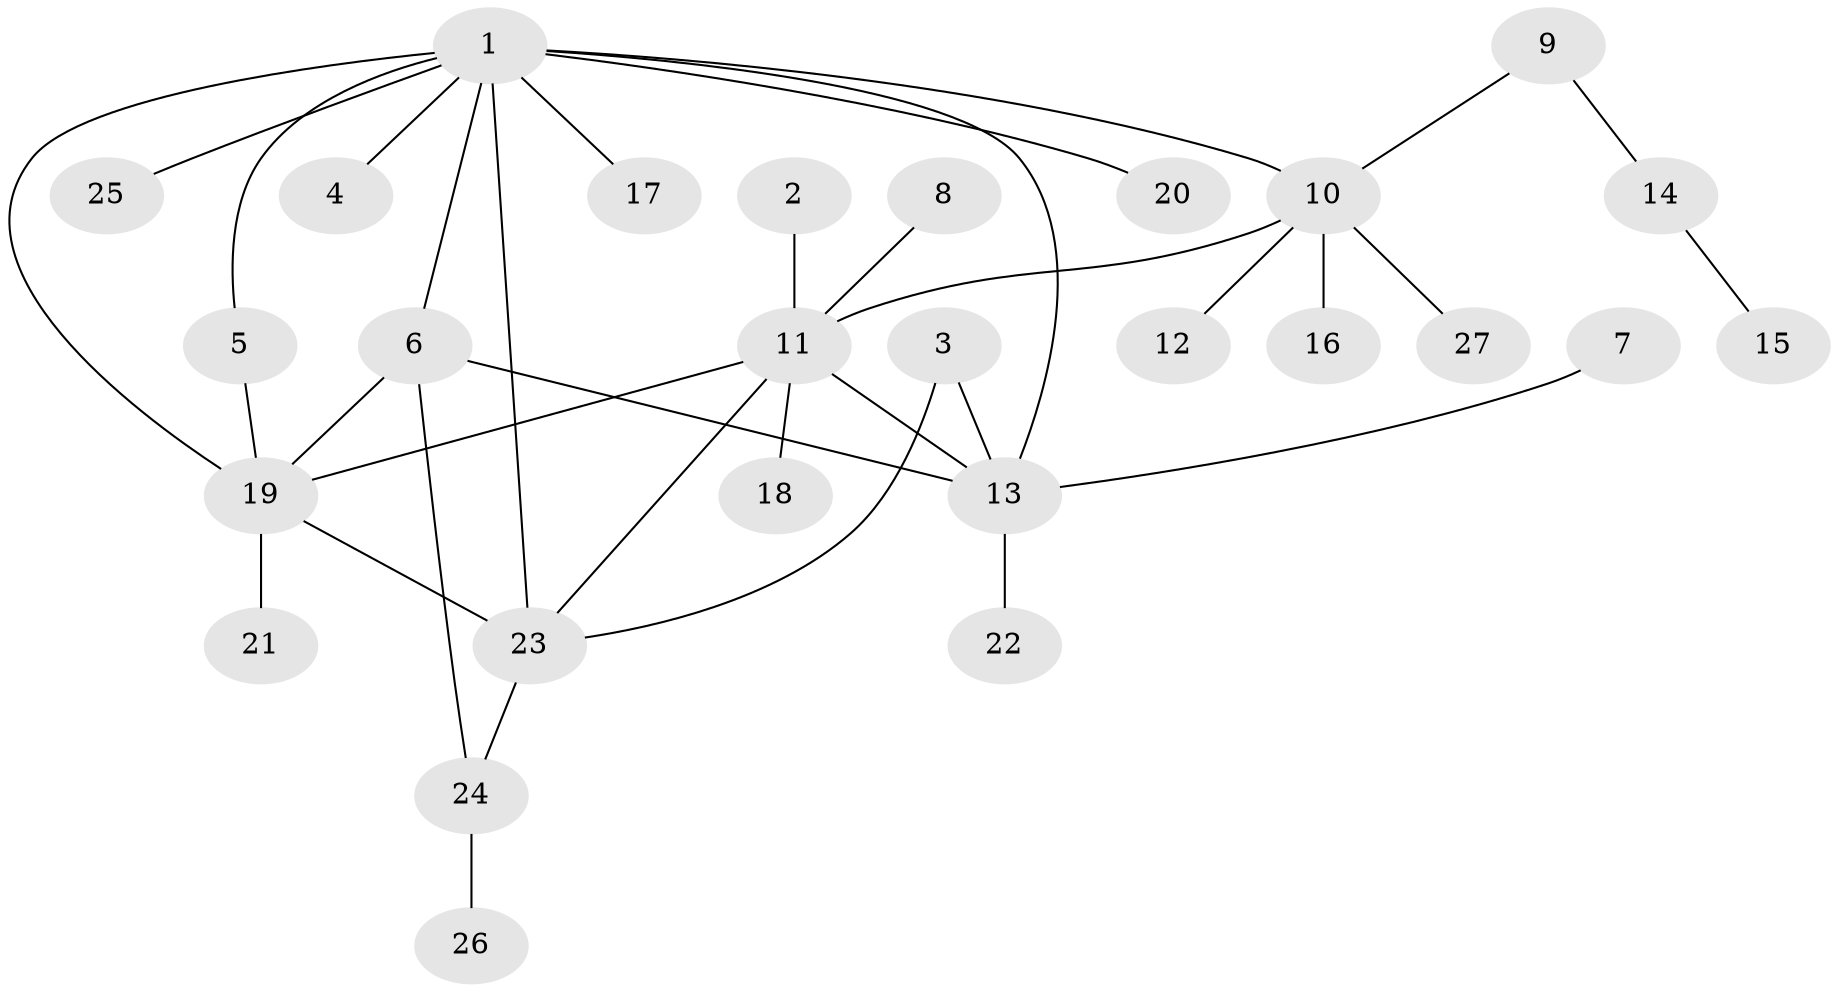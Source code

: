 // original degree distribution, {8: 0.05660377358490566, 4: 0.05660377358490566, 7: 0.05660377358490566, 5: 0.018867924528301886, 3: 0.09433962264150944, 2: 0.20754716981132076, 1: 0.5094339622641509}
// Generated by graph-tools (version 1.1) at 2025/26/03/09/25 03:26:36]
// undirected, 27 vertices, 35 edges
graph export_dot {
graph [start="1"]
  node [color=gray90,style=filled];
  1;
  2;
  3;
  4;
  5;
  6;
  7;
  8;
  9;
  10;
  11;
  12;
  13;
  14;
  15;
  16;
  17;
  18;
  19;
  20;
  21;
  22;
  23;
  24;
  25;
  26;
  27;
  1 -- 4 [weight=1.0];
  1 -- 5 [weight=1.0];
  1 -- 6 [weight=1.0];
  1 -- 10 [weight=1.0];
  1 -- 13 [weight=1.0];
  1 -- 17 [weight=1.0];
  1 -- 19 [weight=2.0];
  1 -- 20 [weight=1.0];
  1 -- 23 [weight=2.0];
  1 -- 25 [weight=1.0];
  2 -- 11 [weight=1.0];
  3 -- 13 [weight=1.0];
  3 -- 23 [weight=1.0];
  5 -- 19 [weight=1.0];
  6 -- 13 [weight=1.0];
  6 -- 19 [weight=1.0];
  6 -- 24 [weight=1.0];
  7 -- 13 [weight=1.0];
  8 -- 11 [weight=1.0];
  9 -- 10 [weight=1.0];
  9 -- 14 [weight=1.0];
  10 -- 11 [weight=1.0];
  10 -- 12 [weight=1.0];
  10 -- 16 [weight=1.0];
  10 -- 27 [weight=1.0];
  11 -- 13 [weight=1.0];
  11 -- 18 [weight=1.0];
  11 -- 19 [weight=1.0];
  11 -- 23 [weight=1.0];
  13 -- 22 [weight=1.0];
  14 -- 15 [weight=1.0];
  19 -- 21 [weight=1.0];
  19 -- 23 [weight=1.0];
  23 -- 24 [weight=1.0];
  24 -- 26 [weight=1.0];
}
